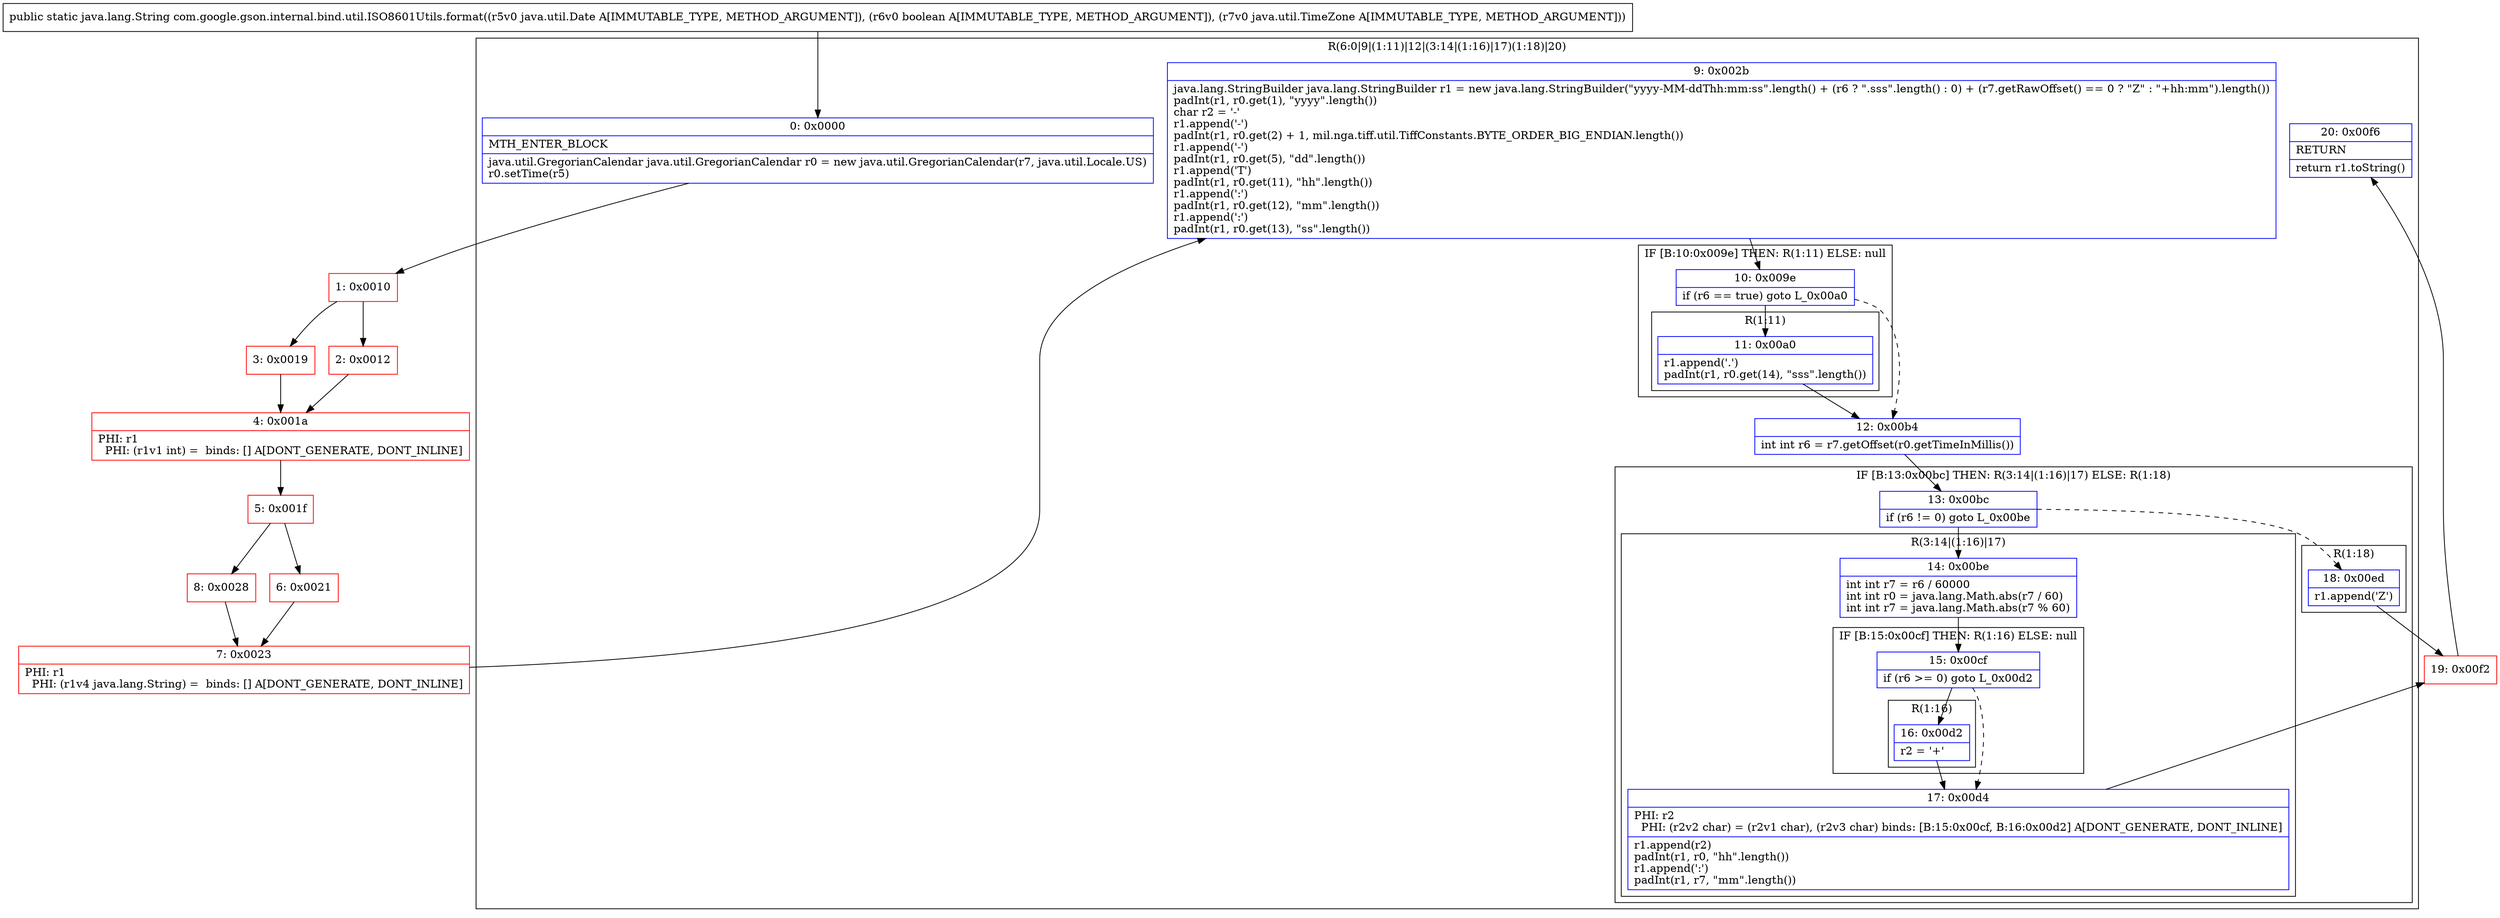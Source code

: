 digraph "CFG forcom.google.gson.internal.bind.util.ISO8601Utils.format(Ljava\/util\/Date;ZLjava\/util\/TimeZone;)Ljava\/lang\/String;" {
subgraph cluster_Region_132611035 {
label = "R(6:0|9|(1:11)|12|(3:14|(1:16)|17)(1:18)|20)";
node [shape=record,color=blue];
Node_0 [shape=record,label="{0\:\ 0x0000|MTH_ENTER_BLOCK\l|java.util.GregorianCalendar java.util.GregorianCalendar r0 = new java.util.GregorianCalendar(r7, java.util.Locale.US)\lr0.setTime(r5)\l}"];
Node_9 [shape=record,label="{9\:\ 0x002b|java.lang.StringBuilder java.lang.StringBuilder r1 = new java.lang.StringBuilder(\"yyyy\-MM\-ddThh:mm:ss\".length() + (r6 ? \".sss\".length() : 0) + (r7.getRawOffset() == 0 ? \"Z\" : \"+hh:mm\").length())\lpadInt(r1, r0.get(1), \"yyyy\".length())\lchar r2 = '\-'\lr1.append('\-')\lpadInt(r1, r0.get(2) + 1, mil.nga.tiff.util.TiffConstants.BYTE_ORDER_BIG_ENDIAN.length())\lr1.append('\-')\lpadInt(r1, r0.get(5), \"dd\".length())\lr1.append('T')\lpadInt(r1, r0.get(11), \"hh\".length())\lr1.append(':')\lpadInt(r1, r0.get(12), \"mm\".length())\lr1.append(':')\lpadInt(r1, r0.get(13), \"ss\".length())\l}"];
subgraph cluster_IfRegion_1460096791 {
label = "IF [B:10:0x009e] THEN: R(1:11) ELSE: null";
node [shape=record,color=blue];
Node_10 [shape=record,label="{10\:\ 0x009e|if (r6 == true) goto L_0x00a0\l}"];
subgraph cluster_Region_1668175156 {
label = "R(1:11)";
node [shape=record,color=blue];
Node_11 [shape=record,label="{11\:\ 0x00a0|r1.append('.')\lpadInt(r1, r0.get(14), \"sss\".length())\l}"];
}
}
Node_12 [shape=record,label="{12\:\ 0x00b4|int int r6 = r7.getOffset(r0.getTimeInMillis())\l}"];
subgraph cluster_IfRegion_266287816 {
label = "IF [B:13:0x00bc] THEN: R(3:14|(1:16)|17) ELSE: R(1:18)";
node [shape=record,color=blue];
Node_13 [shape=record,label="{13\:\ 0x00bc|if (r6 != 0) goto L_0x00be\l}"];
subgraph cluster_Region_1681357697 {
label = "R(3:14|(1:16)|17)";
node [shape=record,color=blue];
Node_14 [shape=record,label="{14\:\ 0x00be|int int r7 = r6 \/ 60000\lint int r0 = java.lang.Math.abs(r7 \/ 60)\lint int r7 = java.lang.Math.abs(r7 % 60)\l}"];
subgraph cluster_IfRegion_1357620161 {
label = "IF [B:15:0x00cf] THEN: R(1:16) ELSE: null";
node [shape=record,color=blue];
Node_15 [shape=record,label="{15\:\ 0x00cf|if (r6 \>= 0) goto L_0x00d2\l}"];
subgraph cluster_Region_503909320 {
label = "R(1:16)";
node [shape=record,color=blue];
Node_16 [shape=record,label="{16\:\ 0x00d2|r2 = '+'\l}"];
}
}
Node_17 [shape=record,label="{17\:\ 0x00d4|PHI: r2 \l  PHI: (r2v2 char) = (r2v1 char), (r2v3 char) binds: [B:15:0x00cf, B:16:0x00d2] A[DONT_GENERATE, DONT_INLINE]\l|r1.append(r2)\lpadInt(r1, r0, \"hh\".length())\lr1.append(':')\lpadInt(r1, r7, \"mm\".length())\l}"];
}
subgraph cluster_Region_571250161 {
label = "R(1:18)";
node [shape=record,color=blue];
Node_18 [shape=record,label="{18\:\ 0x00ed|r1.append('Z')\l}"];
}
}
Node_20 [shape=record,label="{20\:\ 0x00f6|RETURN\l|return r1.toString()\l}"];
}
Node_1 [shape=record,color=red,label="{1\:\ 0x0010}"];
Node_2 [shape=record,color=red,label="{2\:\ 0x0012}"];
Node_3 [shape=record,color=red,label="{3\:\ 0x0019}"];
Node_4 [shape=record,color=red,label="{4\:\ 0x001a|PHI: r1 \l  PHI: (r1v1 int) =  binds: [] A[DONT_GENERATE, DONT_INLINE]\l}"];
Node_5 [shape=record,color=red,label="{5\:\ 0x001f}"];
Node_6 [shape=record,color=red,label="{6\:\ 0x0021}"];
Node_7 [shape=record,color=red,label="{7\:\ 0x0023|PHI: r1 \l  PHI: (r1v4 java.lang.String) =  binds: [] A[DONT_GENERATE, DONT_INLINE]\l}"];
Node_8 [shape=record,color=red,label="{8\:\ 0x0028}"];
Node_19 [shape=record,color=red,label="{19\:\ 0x00f2}"];
MethodNode[shape=record,label="{public static java.lang.String com.google.gson.internal.bind.util.ISO8601Utils.format((r5v0 java.util.Date A[IMMUTABLE_TYPE, METHOD_ARGUMENT]), (r6v0 boolean A[IMMUTABLE_TYPE, METHOD_ARGUMENT]), (r7v0 java.util.TimeZone A[IMMUTABLE_TYPE, METHOD_ARGUMENT])) }"];
MethodNode -> Node_0;
Node_0 -> Node_1;
Node_9 -> Node_10;
Node_10 -> Node_11;
Node_10 -> Node_12[style=dashed];
Node_11 -> Node_12;
Node_12 -> Node_13;
Node_13 -> Node_14;
Node_13 -> Node_18[style=dashed];
Node_14 -> Node_15;
Node_15 -> Node_16;
Node_15 -> Node_17[style=dashed];
Node_16 -> Node_17;
Node_17 -> Node_19;
Node_18 -> Node_19;
Node_1 -> Node_2;
Node_1 -> Node_3;
Node_2 -> Node_4;
Node_3 -> Node_4;
Node_4 -> Node_5;
Node_5 -> Node_6;
Node_5 -> Node_8;
Node_6 -> Node_7;
Node_7 -> Node_9;
Node_8 -> Node_7;
Node_19 -> Node_20;
}

